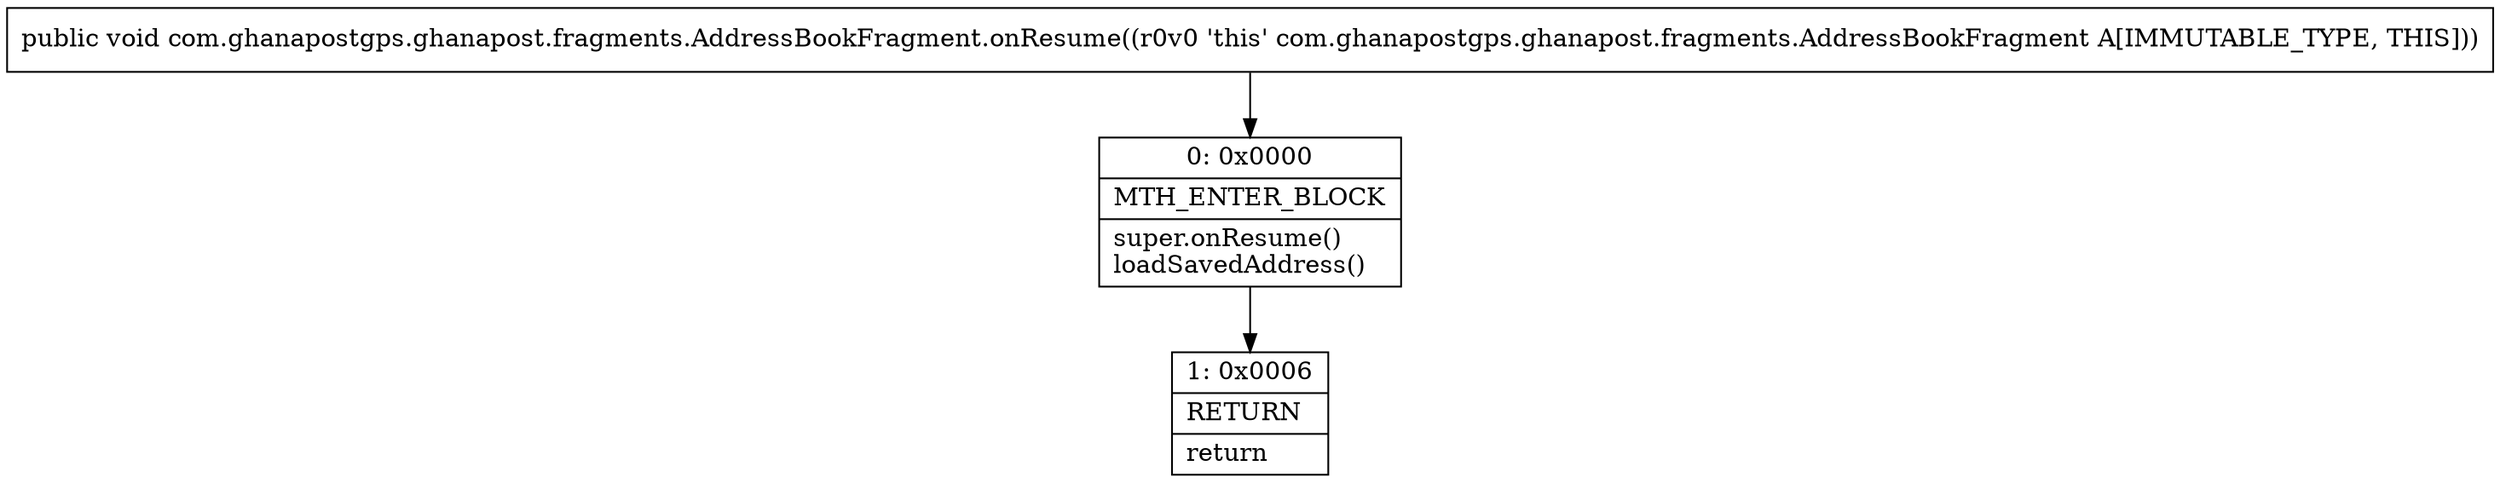 digraph "CFG forcom.ghanapostgps.ghanapost.fragments.AddressBookFragment.onResume()V" {
Node_0 [shape=record,label="{0\:\ 0x0000|MTH_ENTER_BLOCK\l|super.onResume()\lloadSavedAddress()\l}"];
Node_1 [shape=record,label="{1\:\ 0x0006|RETURN\l|return\l}"];
MethodNode[shape=record,label="{public void com.ghanapostgps.ghanapost.fragments.AddressBookFragment.onResume((r0v0 'this' com.ghanapostgps.ghanapost.fragments.AddressBookFragment A[IMMUTABLE_TYPE, THIS])) }"];
MethodNode -> Node_0;
Node_0 -> Node_1;
}

